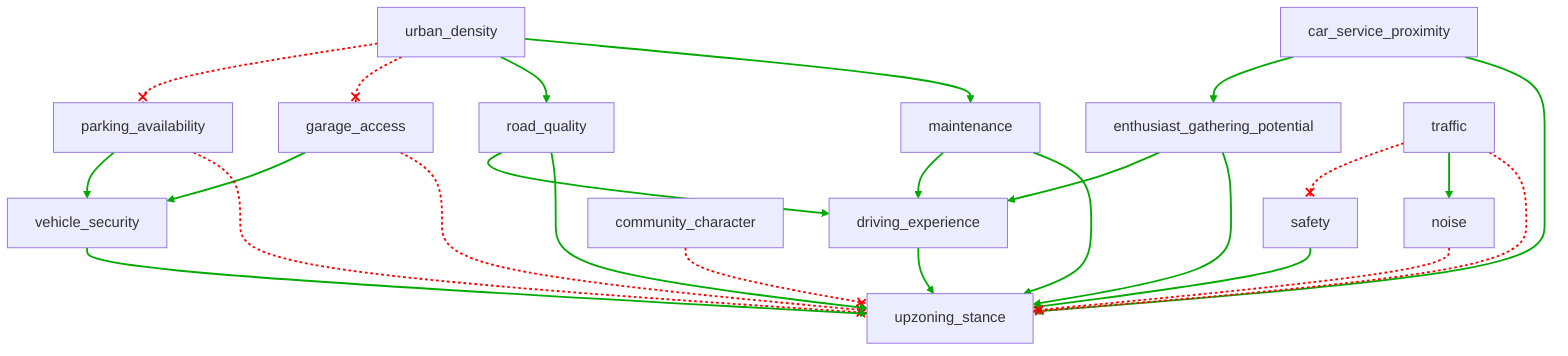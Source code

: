 flowchart TD
n1[urban_density]
n2[parking_availability]
n3[garage_access]
n4[road_quality]
n5[maintenance]
n6[car_service_proximity]
n7[enthusiast_gathering_potential]
n8[driving_experience]
n9[vehicle_security]
n10[traffic]
n11[safety]
n12[noise]
n13[community_character]
n14[upzoning_stance]

n1 --x n2
n1 --x n3
n1 --> n4
n1 --> n5
n2 --> n9
n3 --> n9
n4 --> n8
n5 --> n8
n6 --> n7
n7 --> n8
n10 --x n11
n10 --> n12
n13 --x n14
n2 --x n14
n3 --x n14
n4 --> n14
n5 --> n14
n6 --> n14
n7 --> n14
n8 --> n14
n9 --> n14
n10 --x n14
n11 --> n14
n12 --x n14

linkStyle 0 stroke:#FF0000,stroke-dasharray:3,stroke-width:2px
linkStyle 1 stroke:#FF0000,stroke-dasharray:3,stroke-width:2px
linkStyle 2 stroke:#00AA00,stroke-width:2px
linkStyle 3 stroke:#00AA00,stroke-width:2px
linkStyle 4 stroke:#00AA00,stroke-width:2px
linkStyle 5 stroke:#00AA00,stroke-width:2px
linkStyle 6 stroke:#00AA00,stroke-width:2px
linkStyle 7 stroke:#00AA00,stroke-width:2px
linkStyle 8 stroke:#00AA00,stroke-width:2px
linkStyle 9 stroke:#00AA00,stroke-width:2px
linkStyle 10 stroke:#FF0000,stroke-dasharray:3,stroke-width:2px
linkStyle 11 stroke:#00AA00,stroke-width:2px
linkStyle 12 stroke:#FF0000,stroke-dasharray:3,stroke-width:2px
linkStyle 13 stroke:#FF0000,stroke-dasharray:3,stroke-width:2px
linkStyle 14 stroke:#FF0000,stroke-dasharray:3,stroke-width:2px
linkStyle 15 stroke:#00AA00,stroke-width:2px
linkStyle 16 stroke:#00AA00,stroke-width:2px
linkStyle 17 stroke:#00AA00,stroke-width:2px
linkStyle 18 stroke:#00AA00,stroke-width:2px
linkStyle 19 stroke:#00AA00,stroke-width:2px
linkStyle 20 stroke:#00AA00,stroke-width:2px
linkStyle 21 stroke:#FF0000,stroke-dasharray:3,stroke-width:2px
linkStyle 22 stroke:#00AA00,stroke-width:2px
linkStyle 23 stroke:#FF0000,stroke-dasharray:3,stroke-width:2px